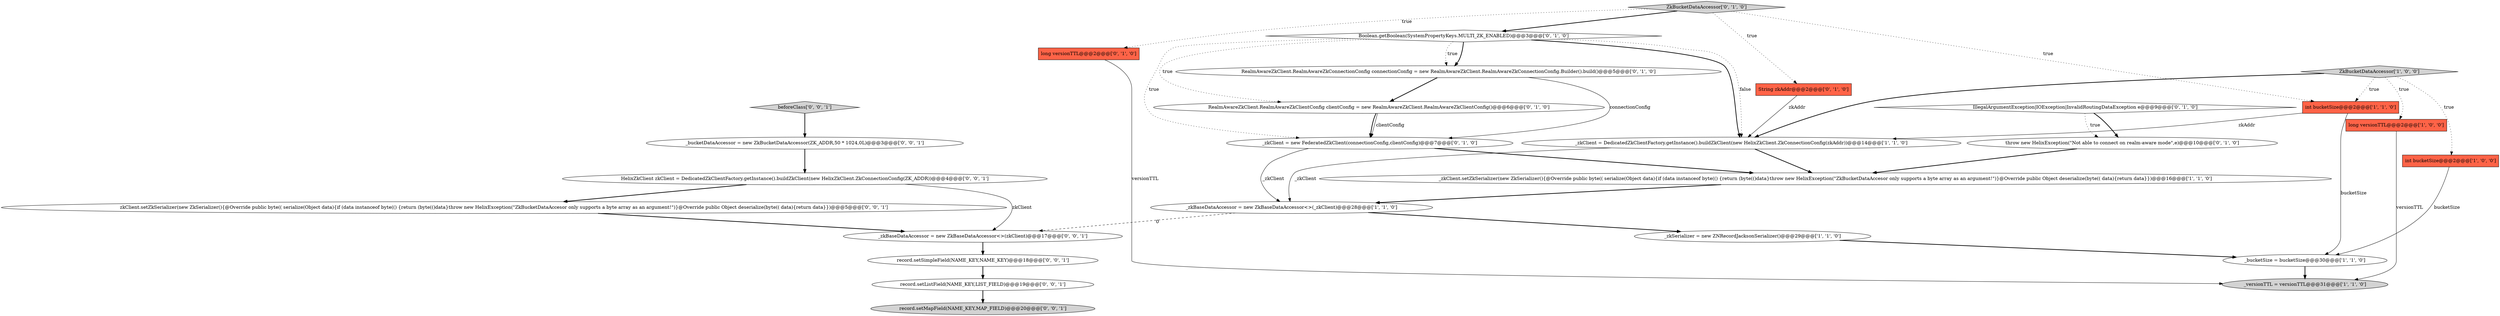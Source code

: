 digraph {
12 [style = filled, label = "RealmAwareZkClient.RealmAwareZkConnectionConfig connectionConfig = new RealmAwareZkClient.RealmAwareZkConnectionConfig.Builder().build()@@@5@@@['0', '1', '0']", fillcolor = white, shape = ellipse image = "AAA1AAABBB2BBB"];
7 [style = filled, label = "int bucketSize@@@2@@@['1', '1', '0']", fillcolor = tomato, shape = box image = "AAA0AAABBB1BBB"];
10 [style = filled, label = "String zkAddr@@@2@@@['0', '1', '0']", fillcolor = tomato, shape = box image = "AAA0AAABBB2BBB"];
14 [style = filled, label = "throw new HelixException(\"Not able to connect on realm-aware mode\",e)@@@10@@@['0', '1', '0']", fillcolor = white, shape = ellipse image = "AAA1AAABBB2BBB"];
1 [style = filled, label = "_zkClient.setZkSerializer(new ZkSerializer(){@Override public byte(( serialize(Object data){if (data instanceof byte(() {return (byte(()data}throw new HelixException(\"ZkBucketDataAccesor only supports a byte array as an argument!\")}@Override public Object deserialize(byte(( data){return data}})@@@16@@@['1', '1', '0']", fillcolor = white, shape = ellipse image = "AAA0AAABBB1BBB"];
18 [style = filled, label = "ZkBucketDataAccessor['0', '1', '0']", fillcolor = lightgray, shape = diamond image = "AAA0AAABBB2BBB"];
8 [style = filled, label = "_bucketSize = bucketSize@@@30@@@['1', '1', '0']", fillcolor = white, shape = ellipse image = "AAA0AAABBB1BBB"];
21 [style = filled, label = "HelixZkClient zkClient = DedicatedZkClientFactory.getInstance().buildZkClient(new HelixZkClient.ZkConnectionConfig(ZK_ADDR))@@@4@@@['0', '0', '1']", fillcolor = white, shape = ellipse image = "AAA0AAABBB3BBB"];
15 [style = filled, label = "RealmAwareZkClient.RealmAwareZkClientConfig clientConfig = new RealmAwareZkClient.RealmAwareZkClientConfig()@@@6@@@['0', '1', '0']", fillcolor = white, shape = ellipse image = "AAA1AAABBB2BBB"];
22 [style = filled, label = "record.setSimpleField(NAME_KEY,NAME_KEY)@@@18@@@['0', '0', '1']", fillcolor = white, shape = ellipse image = "AAA0AAABBB3BBB"];
11 [style = filled, label = "Boolean.getBoolean(SystemPropertyKeys.MULTI_ZK_ENABLED)@@@3@@@['0', '1', '0']", fillcolor = white, shape = diamond image = "AAA1AAABBB2BBB"];
9 [style = filled, label = "_zkClient = DedicatedZkClientFactory.getInstance().buildZkClient(new HelixZkClient.ZkConnectionConfig(zkAddr))@@@14@@@['1', '1', '0']", fillcolor = white, shape = ellipse image = "AAA0AAABBB1BBB"];
26 [style = filled, label = "_zkBaseDataAccessor = new ZkBaseDataAccessor<>(zkClient)@@@17@@@['0', '0', '1']", fillcolor = white, shape = ellipse image = "AAA0AAABBB3BBB"];
6 [style = filled, label = "_zkSerializer = new ZNRecordJacksonSerializer()@@@29@@@['1', '1', '0']", fillcolor = white, shape = ellipse image = "AAA0AAABBB1BBB"];
2 [style = filled, label = "ZkBucketDataAccessor['1', '0', '0']", fillcolor = lightgray, shape = diamond image = "AAA0AAABBB1BBB"];
17 [style = filled, label = "long versionTTL@@@2@@@['0', '1', '0']", fillcolor = tomato, shape = box image = "AAA0AAABBB2BBB"];
23 [style = filled, label = "record.setMapField(NAME_KEY,MAP_FIELD)@@@20@@@['0', '0', '1']", fillcolor = lightgray, shape = ellipse image = "AAA0AAABBB3BBB"];
16 [style = filled, label = "_zkClient = new FederatedZkClient(connectionConfig,clientConfig)@@@7@@@['0', '1', '0']", fillcolor = white, shape = ellipse image = "AAA1AAABBB2BBB"];
19 [style = filled, label = "zkClient.setZkSerializer(new ZkSerializer(){@Override public byte(( serialize(Object data){if (data instanceof byte(() {return (byte(()data}throw new HelixException(\"ZkBucketDataAccesor only supports a byte array as an argument!\")}@Override public Object deserialize(byte(( data){return data}})@@@5@@@['0', '0', '1']", fillcolor = white, shape = ellipse image = "AAA0AAABBB3BBB"];
4 [style = filled, label = "long versionTTL@@@2@@@['1', '0', '0']", fillcolor = tomato, shape = box image = "AAA0AAABBB1BBB"];
24 [style = filled, label = "beforeClass['0', '0', '1']", fillcolor = lightgray, shape = diamond image = "AAA0AAABBB3BBB"];
25 [style = filled, label = "_bucketDataAccessor = new ZkBucketDataAccessor(ZK_ADDR,50 * 1024,0L)@@@3@@@['0', '0', '1']", fillcolor = white, shape = ellipse image = "AAA0AAABBB3BBB"];
3 [style = filled, label = "_versionTTL = versionTTL@@@31@@@['1', '1', '0']", fillcolor = lightgray, shape = ellipse image = "AAA0AAABBB1BBB"];
5 [style = filled, label = "_zkBaseDataAccessor = new ZkBaseDataAccessor<>(_zkClient)@@@28@@@['1', '1', '0']", fillcolor = white, shape = ellipse image = "AAA0AAABBB1BBB"];
13 [style = filled, label = "IllegalArgumentException|IOException|InvalidRoutingDataException e@@@9@@@['0', '1', '0']", fillcolor = white, shape = diamond image = "AAA1AAABBB2BBB"];
0 [style = filled, label = "int bucketSize@@@2@@@['1', '0', '0']", fillcolor = tomato, shape = box image = "AAA0AAABBB1BBB"];
20 [style = filled, label = "record.setListField(NAME_KEY,LIST_FIELD)@@@19@@@['0', '0', '1']", fillcolor = white, shape = ellipse image = "AAA0AAABBB3BBB"];
26->22 [style = bold, label=""];
20->23 [style = bold, label=""];
2->4 [style = dotted, label="true"];
11->12 [style = bold, label=""];
11->12 [style = dotted, label="true"];
16->5 [style = solid, label="_zkClient"];
12->15 [style = bold, label=""];
11->9 [style = bold, label=""];
12->16 [style = solid, label="connectionConfig"];
22->20 [style = bold, label=""];
11->9 [style = dotted, label="false"];
6->8 [style = bold, label=""];
2->7 [style = dotted, label="true"];
8->3 [style = bold, label=""];
10->9 [style = solid, label="zkAddr"];
14->1 [style = bold, label=""];
0->8 [style = solid, label="bucketSize"];
25->21 [style = bold, label=""];
15->16 [style = solid, label="clientConfig"];
7->8 [style = solid, label="bucketSize"];
11->16 [style = dotted, label="true"];
2->9 [style = bold, label=""];
18->17 [style = dotted, label="true"];
21->19 [style = bold, label=""];
16->1 [style = bold, label=""];
7->9 [style = solid, label="zkAddr"];
18->7 [style = dotted, label="true"];
19->26 [style = bold, label=""];
21->26 [style = solid, label="zkClient"];
15->16 [style = bold, label=""];
11->15 [style = dotted, label="true"];
18->11 [style = bold, label=""];
18->10 [style = dotted, label="true"];
24->25 [style = bold, label=""];
2->0 [style = dotted, label="true"];
13->14 [style = bold, label=""];
9->1 [style = bold, label=""];
17->3 [style = solid, label="versionTTL"];
13->14 [style = dotted, label="true"];
4->3 [style = solid, label="versionTTL"];
5->26 [style = dashed, label="0"];
5->6 [style = bold, label=""];
9->5 [style = solid, label="_zkClient"];
1->5 [style = bold, label=""];
}
